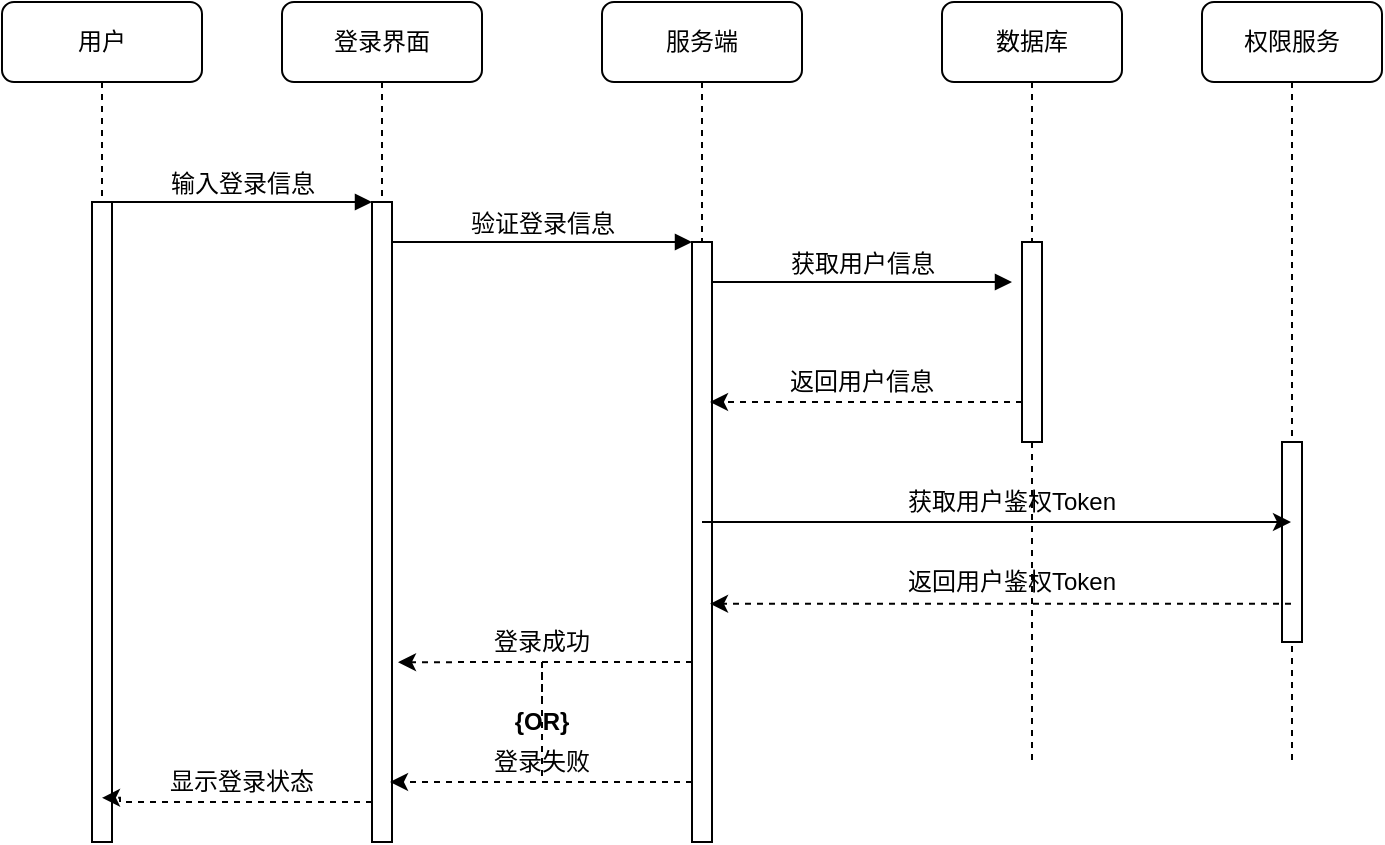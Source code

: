 <mxfile version="12.9.13"><diagram name="Page-1" id="13e1069c-82ec-6db2-03f1-153e76fe0fe0"><mxGraphModel dx="715" dy="703" grid="1" gridSize="10" guides="1" tooltips="1" connect="1" arrows="1" fold="1" page="1" pageScale="1" pageWidth="1100" pageHeight="850" background="#ffffff" math="0" shadow="0"><root><mxCell id="0"/><mxCell id="1" parent="0"/><mxCell id="7baba1c4bc27f4b0-2" value="登录界面" style="shape=umlLifeline;perimeter=lifelinePerimeter;whiteSpace=wrap;html=1;container=1;collapsible=0;recursiveResize=0;outlineConnect=0;rounded=1;shadow=0;comic=0;labelBackgroundColor=none;strokeWidth=1;fontFamily=Verdana;fontSize=12;align=center;" parent="1" vertex="1"><mxGeometry x="240" y="80" width="100" height="420" as="geometry"/></mxCell><mxCell id="7baba1c4bc27f4b0-10" value="" style="html=1;points=[];perimeter=orthogonalPerimeter;rounded=0;shadow=0;comic=0;labelBackgroundColor=none;strokeWidth=1;fontFamily=Verdana;fontSize=12;align=center;" parent="7baba1c4bc27f4b0-2" vertex="1"><mxGeometry x="45" y="100" width="10" height="320" as="geometry"/></mxCell><mxCell id="7baba1c4bc27f4b0-3" value="服务端" style="shape=umlLifeline;perimeter=lifelinePerimeter;whiteSpace=wrap;html=1;container=1;collapsible=0;recursiveResize=0;outlineConnect=0;rounded=1;shadow=0;comic=0;labelBackgroundColor=none;strokeWidth=1;fontFamily=Verdana;fontSize=12;align=center;" parent="1" vertex="1"><mxGeometry x="400" y="80" width="100" height="420" as="geometry"/></mxCell><mxCell id="7baba1c4bc27f4b0-13" value="" style="html=1;points=[];perimeter=orthogonalPerimeter;rounded=0;shadow=0;comic=0;labelBackgroundColor=none;strokeWidth=1;fontFamily=Verdana;fontSize=12;align=center;" parent="7baba1c4bc27f4b0-3" vertex="1"><mxGeometry x="45" y="120" width="10" height="300" as="geometry"/></mxCell><mxCell id="7baba1c4bc27f4b0-4" value="数据库" style="shape=umlLifeline;perimeter=lifelinePerimeter;whiteSpace=wrap;html=1;container=1;collapsible=0;recursiveResize=0;outlineConnect=0;rounded=1;shadow=0;comic=0;labelBackgroundColor=none;strokeWidth=1;fontFamily=Verdana;fontSize=12;align=center;" parent="1" vertex="1"><mxGeometry x="570" y="80" width="90" height="380" as="geometry"/></mxCell><mxCell id="vP3BTTFv8IZ-hb13Y6nc-1" value="" style="rounded=0;whiteSpace=wrap;html=1;" parent="7baba1c4bc27f4b0-4" vertex="1"><mxGeometry x="40" y="120" width="10" height="100" as="geometry"/></mxCell><mxCell id="7baba1c4bc27f4b0-8" value="用户" style="shape=umlLifeline;perimeter=lifelinePerimeter;whiteSpace=wrap;html=1;container=1;collapsible=0;recursiveResize=0;outlineConnect=0;rounded=1;shadow=0;comic=0;labelBackgroundColor=none;strokeWidth=1;fontFamily=Verdana;fontSize=12;align=center;" parent="1" vertex="1"><mxGeometry x="100" y="80" width="100" height="420" as="geometry"/></mxCell><mxCell id="7baba1c4bc27f4b0-9" value="" style="html=1;points=[];perimeter=orthogonalPerimeter;rounded=0;shadow=0;comic=0;labelBackgroundColor=none;strokeWidth=1;fontFamily=Verdana;fontSize=12;align=center;" parent="7baba1c4bc27f4b0-8" vertex="1"><mxGeometry x="45" y="100" width="10" height="320" as="geometry"/></mxCell><mxCell id="7baba1c4bc27f4b0-17" value="获取用户信息" style="html=1;verticalAlign=bottom;endArrow=block;labelBackgroundColor=none;fontFamily=Verdana;fontSize=12;edgeStyle=elbowEdgeStyle;elbow=vertical;" parent="1" source="7baba1c4bc27f4b0-13" edge="1"><mxGeometry relative="1" as="geometry"><mxPoint x="510" y="220" as="sourcePoint"/><Array as="points"><mxPoint x="460" y="220"/></Array><mxPoint x="605" y="220" as="targetPoint"/></mxGeometry></mxCell><mxCell id="7baba1c4bc27f4b0-11" value="输入登录信息" style="html=1;verticalAlign=bottom;endArrow=block;entryX=0;entryY=0;labelBackgroundColor=none;fontFamily=Verdana;fontSize=12;edgeStyle=elbowEdgeStyle;elbow=vertical;" parent="1" source="7baba1c4bc27f4b0-9" target="7baba1c4bc27f4b0-10" edge="1"><mxGeometry relative="1" as="geometry"><mxPoint x="220" y="190" as="sourcePoint"/></mxGeometry></mxCell><mxCell id="7baba1c4bc27f4b0-14" value="验证登录信息" style="html=1;verticalAlign=bottom;endArrow=block;entryX=0;entryY=0;labelBackgroundColor=none;fontFamily=Verdana;fontSize=12;edgeStyle=elbowEdgeStyle;elbow=vertical;" parent="1" source="7baba1c4bc27f4b0-10" target="7baba1c4bc27f4b0-13" edge="1"><mxGeometry relative="1" as="geometry"><mxPoint x="370" y="200" as="sourcePoint"/></mxGeometry></mxCell><mxCell id="vP3BTTFv8IZ-hb13Y6nc-2" style="edgeStyle=orthogonalEdgeStyle;rounded=0;orthogonalLoop=1;jettySize=auto;html=1;exitX=0;exitY=0.5;exitDx=0;exitDy=0;dashed=1;" parent="1" source="vP3BTTFv8IZ-hb13Y6nc-1" edge="1"><mxGeometry relative="1" as="geometry"><mxPoint x="454" y="280" as="targetPoint"/><Array as="points"><mxPoint x="600" y="280"/><mxPoint x="454" y="280"/></Array></mxGeometry></mxCell><mxCell id="vP3BTTFv8IZ-hb13Y6nc-6" value="返回用户信息" style="text;html=1;strokeColor=none;fillColor=none;align=center;verticalAlign=middle;whiteSpace=wrap;rounded=0;" parent="1" vertex="1"><mxGeometry x="490" y="270" width="80" as="geometry"/></mxCell><mxCell id="vP3BTTFv8IZ-hb13Y6nc-7" style="edgeStyle=orthogonalEdgeStyle;rounded=0;orthogonalLoop=1;jettySize=auto;html=1;entryX=1.3;entryY=0.719;entryDx=0;entryDy=0;entryPerimeter=0;dashed=1;" parent="1" source="7baba1c4bc27f4b0-13" target="7baba1c4bc27f4b0-10" edge="1"><mxGeometry relative="1" as="geometry"><Array as="points"><mxPoint x="430" y="410"/><mxPoint x="430" y="410"/></Array></mxGeometry></mxCell><mxCell id="vP3BTTFv8IZ-hb13Y6nc-16" style="edgeStyle=orthogonalEdgeStyle;rounded=0;orthogonalLoop=1;jettySize=auto;html=1;dashed=1;endArrow=none;endFill=0;" parent="1" source="vP3BTTFv8IZ-hb13Y6nc-13" edge="1"><mxGeometry relative="1" as="geometry"><mxPoint x="370" y="410" as="targetPoint"/></mxGeometry></mxCell><mxCell id="vP3BTTFv8IZ-hb13Y6nc-8" value="登录成功" style="text;html=1;strokeColor=none;fillColor=none;align=center;verticalAlign=middle;whiteSpace=wrap;rounded=0;" parent="1" vertex="1"><mxGeometry x="330" y="400" width="80" as="geometry"/></mxCell><mxCell id="vP3BTTFv8IZ-hb13Y6nc-11" style="edgeStyle=orthogonalEdgeStyle;rounded=0;orthogonalLoop=1;jettySize=auto;html=1;dashed=1;" parent="1" source="7baba1c4bc27f4b0-13" edge="1"><mxGeometry relative="1" as="geometry"><Array as="points"><mxPoint x="294" y="470"/></Array><mxPoint x="294" y="470" as="targetPoint"/></mxGeometry></mxCell><mxCell id="vP3BTTFv8IZ-hb13Y6nc-12" value="登录失败" style="text;html=1;strokeColor=none;fillColor=none;align=center;verticalAlign=middle;whiteSpace=wrap;rounded=0;" parent="1" vertex="1"><mxGeometry x="330" y="460" width="80" as="geometry"/></mxCell><mxCell id="vP3BTTFv8IZ-hb13Y6nc-13" value="&lt;b&gt;{OR}&lt;/b&gt;" style="text;html=1;strokeColor=none;fillColor=none;align=center;verticalAlign=middle;whiteSpace=wrap;rounded=0;" parent="1" vertex="1"><mxGeometry x="350" y="430" width="40" height="20" as="geometry"/></mxCell><mxCell id="vP3BTTFv8IZ-hb13Y6nc-17" style="edgeStyle=orthogonalEdgeStyle;rounded=0;orthogonalLoop=1;jettySize=auto;html=1;dashed=1;endArrow=none;endFill=0;" parent="1" edge="1"><mxGeometry relative="1" as="geometry"><mxPoint x="370" y="470" as="targetPoint"/><mxPoint x="370" y="410" as="sourcePoint"/><Array as="points"><mxPoint x="370" y="410"/><mxPoint x="370" y="410"/></Array></mxGeometry></mxCell><mxCell id="vP3BTTFv8IZ-hb13Y6nc-18" style="edgeStyle=orthogonalEdgeStyle;rounded=0;orthogonalLoop=1;jettySize=auto;html=1;dashed=1;endArrow=classic;endFill=1;entryX=0.5;entryY=0.931;entryDx=0;entryDy=0;entryPerimeter=0;" parent="1" source="7baba1c4bc27f4b0-10" target="7baba1c4bc27f4b0-9" edge="1"><mxGeometry relative="1" as="geometry"><Array as="points"><mxPoint x="159" y="480"/><mxPoint x="159" y="478"/></Array><mxPoint x="159" y="478" as="targetPoint"/></mxGeometry></mxCell><mxCell id="vP3BTTFv8IZ-hb13Y6nc-19" value="显示登录状态" style="text;html=1;strokeColor=none;fillColor=none;align=center;verticalAlign=middle;whiteSpace=wrap;rounded=0;" parent="1" vertex="1"><mxGeometry x="180" y="470" width="80" as="geometry"/></mxCell><mxCell id="igcoU5zpjrFIbKBKoQ5I-2" value="权限服务" style="shape=umlLifeline;perimeter=lifelinePerimeter;whiteSpace=wrap;html=1;container=1;collapsible=0;recursiveResize=0;outlineConnect=0;rounded=1;shadow=0;comic=0;labelBackgroundColor=none;strokeWidth=1;fontFamily=Verdana;fontSize=12;align=center;" vertex="1" parent="1"><mxGeometry x="700" y="80" width="90" height="380" as="geometry"/></mxCell><mxCell id="igcoU5zpjrFIbKBKoQ5I-3" value="" style="rounded=0;whiteSpace=wrap;html=1;" vertex="1" parent="igcoU5zpjrFIbKBKoQ5I-2"><mxGeometry x="40" y="220" width="10" height="100" as="geometry"/></mxCell><mxCell id="igcoU5zpjrFIbKBKoQ5I-6" value="获取用户鉴权Token" style="text;html=1;strokeColor=none;fillColor=none;align=center;verticalAlign=middle;whiteSpace=wrap;rounded=0;" vertex="1" parent="1"><mxGeometry x="550" y="330" width="110" as="geometry"/></mxCell><mxCell id="igcoU5zpjrFIbKBKoQ5I-8" value="" style="endArrow=classic;html=1;" edge="1" parent="1" source="7baba1c4bc27f4b0-3" target="igcoU5zpjrFIbKBKoQ5I-2"><mxGeometry width="50" height="50" relative="1" as="geometry"><mxPoint x="500" y="390" as="sourcePoint"/><mxPoint x="550" y="340" as="targetPoint"/><Array as="points"><mxPoint x="610" y="340"/></Array></mxGeometry></mxCell><mxCell id="igcoU5zpjrFIbKBKoQ5I-9" value="" style="endArrow=classic;html=1;entryX=0.9;entryY=0.603;entryDx=0;entryDy=0;entryPerimeter=0;dashed=1;" edge="1" parent="1" source="igcoU5zpjrFIbKBKoQ5I-2" target="7baba1c4bc27f4b0-13"><mxGeometry width="50" height="50" relative="1" as="geometry"><mxPoint x="480" y="440" as="sourcePoint"/><mxPoint x="530" y="390" as="targetPoint"/></mxGeometry></mxCell><mxCell id="igcoU5zpjrFIbKBKoQ5I-10" value="返回用户鉴权Token" style="text;html=1;strokeColor=none;fillColor=none;align=center;verticalAlign=middle;whiteSpace=wrap;rounded=0;" vertex="1" parent="1"><mxGeometry x="550" y="370" width="110" as="geometry"/></mxCell></root></mxGraphModel></diagram></mxfile>